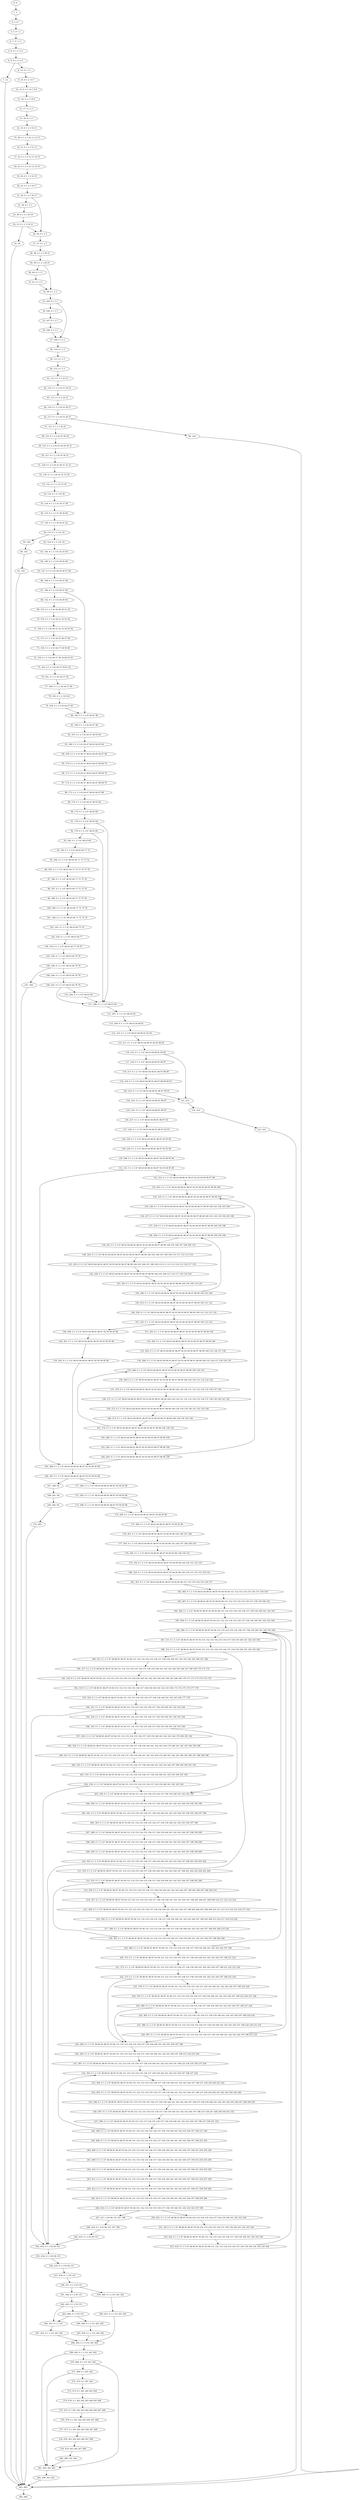 digraph G {
0[label="0, 0: "];
1[label="1, 1: "];
2[label="2, 2: 0 1 "];
3[label="3, 5: 0 1 2 "];
4[label="4, 7: 0 1 2 3 "];
5[label="5, 8: 0 1 2 3 4 5 "];
6[label="6, 9: 0 1 2 3 4 5 "];
7[label="7, 12: "];
8[label="8, 13: 0 1 2 3 "];
9[label="9, 14: 0 1 2 3 6 7 "];
10[label="10, 15: 0 1 2 3 6 7 8 9 "];
11[label="11, 16: 0 1 2 3 8 9 "];
12[label="12, 17: 0 1 2 3 "];
13[label="13, 18: 0 1 2 3 "];
14[label="14, 19: 0 1 2 3 10 11 "];
15[label="15, 20: 0 1 2 3 10 11 12 13 "];
16[label="16, 21: 0 1 2 3 12 13 "];
17[label="17, 22: 0 1 2 3 12 13 14 15 "];
18[label="18, 23: 0 1 2 3 12 13 14 15 "];
19[label="19, 24: 0 1 2 3 14 15 "];
20[label="20, 25: 0 1 2 3 16 17 "];
21[label="21, 26: 0 1 2 3 16 17 "];
22[label="22, 29: 0 1 2 3 "];
23[label="23, 30: 0 1 2 3 18 19 "];
24[label="24, 31: 0 1 2 3 18 19 "];
25[label="25, 34: "];
26[label="26, 36: 0 1 2 3 "];
27[label="27, 37: 0 1 2 3 "];
28[label="28, 38: 0 1 2 3 20 21 "];
29[label="29, 39: 0 1 2 3 20 21 "];
30[label="30, 40: 0 1 2 3 "];
31[label="31, 41: 0 1 2 3 "];
32[label="32, 48: 0 1 2 3 "];
33[label="33, 103: 0 1 2 3 "];
34[label="34, 106: 0 1 2 3 "];
35[label="35, 107: 0 1 2 3 "];
36[label="36, 108: 0 1 2 3 "];
37[label="37, 109: 0 1 2 3 "];
38[label="38, 110: 0 1 2 3 "];
39[label="39, 111: 0 1 2 3 "];
40[label="40, 112: 0 1 2 3 "];
41[label="41, 113: 0 1 2 3 22 23 "];
42[label="42, 114: 0 1 2 3 22 23 24 25 "];
43[label="43, 115: 0 1 2 3 24 25 "];
44[label="44, 116: 0 1 2 3 24 25 26 27 "];
45[label="45, 117: 0 1 2 3 24 25 26 27 "];
46[label="46, 120: "];
47[label="47, 121: 0 1 2 3 24 25 "];
48[label="48, 122: 0 1 2 3 24 25 28 29 "];
49[label="49, 123: 0 1 2 3 24 25 28 29 30 31 "];
50[label="50, 127: 0 1 2 3 24 25 30 31 "];
51[label="51, 129: 0 1 2 3 24 25 30 31 32 33 "];
52[label="52, 130: 0 1 2 3 24 25 32 33 34 "];
53[label="53, 131: 0 1 2 3 32 33 34 "];
54[label="54, 132: 0 1 2 3 35 36 "];
55[label="55, 134: 0 1 2 3 35 36 37 38 "];
56[label="56, 135: 0 1 2 3 37 38 39 40 "];
57[label="57, 136: 0 1 2 3 39 40 41 42 "];
58[label="58, 137: 0 1 2 3 41 42 "];
59[label="59, 140: "];
60[label="60, 141: "];
61[label="61, 142: "];
62[label="62, 143: 0 1 2 3 41 42 "];
63[label="63, 144: 0 1 2 3 41 42 43 44 "];
64[label="64, 146: 0 1 2 3 43 44 45 46 "];
65[label="65, 147: 0 1 2 3 43 44 45 46 47 48 "];
66[label="66, 148: 0 1 2 3 43 44 47 48 "];
67[label="67, 149: 0 1 2 3 43 44 47 48 "];
68[label="68, 152: 0 1 2 3 43 44 49 50 "];
69[label="69, 153: 0 1 2 3 43 44 49 50 51 52 "];
70[label="70, 155: 0 1 2 3 43 44 51 52 53 54 "];
71[label="71, 156: 0 1 2 3 43 44 51 52 53 54 55 56 "];
72[label="72, 157: 0 1 2 3 43 44 55 56 57 58 "];
73[label="73, 158: 0 1 2 3 43 44 57 58 59 60 "];
74[label="74, 159: 0 1 2 3 43 44 57 58 59 60 61 62 "];
75[label="75, 162: 0 1 2 3 43 44 57 58 61 62 "];
76[label="76, 161: 0 1 2 3 43 44 57 58 "];
77[label="77, 160: 0 1 2 3 43 44 57 58 "];
78[label="78, 163: 0 1 2 3 43 44 "];
79[label="79, 164: 0 1 2 3 43 44 47 48 "];
80[label="80, 165: 0 1 2 3 43 44 47 48 "];
81[label="81, 166: 0 1 2 3 43 44 47 48 "];
82[label="82, 167: 0 1 2 3 43 44 47 48 63 64 "];
83[label="83, 168: 0 1 2 3 43 44 47 48 63 64 65 66 "];
84[label="84, 169: 0 1 2 3 43 44 47 48 63 64 65 66 67 68 "];
85[label="85, 170: 0 1 2 3 43 44 47 48 63 64 67 68 69 70 "];
86[label="86, 171: 0 1 2 3 43 44 47 48 63 64 67 68 69 70 "];
87[label="87, 172: 0 1 2 3 43 44 47 48 63 64 67 68 69 70 "];
88[label="88, 173: 0 1 2 3 43 44 47 48 63 64 67 68 "];
89[label="89, 174: 0 1 2 3 43 44 47 48 63 64 "];
90[label="90, 175: 0 1 2 3 47 48 63 64 "];
91[label="91, 176: 0 1 2 3 47 48 63 64 "];
92[label="92, 179: 0 1 2 3 47 48 63 64 "];
93[label="93, 182: 0 1 2 3 47 48 63 64 "];
94[label="94, 183: 0 1 2 3 47 48 63 64 71 72 "];
95[label="95, 184: 0 1 2 3 47 48 63 64 71 72 73 74 "];
96[label="96, 185: 0 1 2 3 47 48 63 64 71 72 73 74 75 76 "];
97[label="97, 186: 0 1 2 3 47 48 63 64 71 72 75 76 "];
98[label="98, 187: 0 1 2 3 47 48 63 64 71 72 75 76 "];
99[label="99, 188: 0 1 2 3 47 48 63 64 71 72 75 76 "];
100[label="100, 189: 0 1 2 3 47 48 63 64 71 72 75 76 "];
101[label="101, 190: 0 1 2 3 47 48 63 64 71 72 75 76 "];
102[label="102, 191: 0 1 2 3 47 48 63 64 75 76 "];
103[label="103, 192: 0 1 2 3 47 48 63 64 77 "];
104[label="104, 193: 0 1 2 3 47 48 63 64 77 78 79 "];
105[label="105, 195: 0 1 2 3 47 48 63 64 78 79 "];
106[label="106, 196: 0 1 2 3 47 48 63 64 78 79 "];
107[label="107, 199: "];
108[label="108, 200: 0 1 2 3 47 48 63 64 78 79 "];
109[label="109, 201: 0 1 2 3 47 48 63 64 78 79 "];
110[label="110, 204: 0 1 2 3 47 48 63 64 "];
111[label="111, 206: 0 1 2 3 47 48 63 64 "];
112[label="112, 207: 0 1 2 3 47 48 63 64 "];
113[label="113, 209: 0 1 2 3 47 48 63 64 80 81 "];
114[label="114, 210: 0 1 2 3 47 48 63 64 80 81 82 83 "];
115[label="115, 211: 0 1 2 3 47 48 63 64 80 81 82 83 84 85 "];
116[label="116, 212: 0 1 2 3 47 48 63 64 80 81 84 85 "];
117[label="117, 216: 0 1 2 3 47 48 63 64 80 81 86 87 "];
118[label="118, 217: 0 1 2 3 47 48 63 64 80 81 86 87 88 89 "];
119[label="119, 218: 0 1 2 3 47 48 63 64 80 81 86 87 88 89 90 91 "];
120[label="120, 219: 0 1 2 3 47 48 63 64 80 81 86 87 90 91 "];
121[label="121, 221: "];
122[label="122, 222: "];
123[label="123, 223: "];
124[label="124, 224: 0 1 2 3 47 48 63 64 80 81 86 87 "];
125[label="125, 225: 0 1 2 3 47 48 63 64 80 81 86 87 "];
126[label="126, 227: 0 1 2 3 47 48 63 64 80 81 86 87 92 "];
127[label="127, 228: 0 1 2 3 47 48 63 64 80 81 86 87 92 93 "];
128[label="128, 229: 0 1 2 3 47 48 63 64 80 81 86 87 92 93 94 "];
129[label="129, 230: 0 1 2 3 47 48 63 64 80 81 86 87 92 93 94 "];
130[label="130, 506: 0 1 2 3 47 48 63 64 80 81 86 87 92 93 94 95 96 "];
131[label="131, 231: 0 1 2 3 47 48 63 64 80 81 86 87 92 93 94 95 96 "];
132[label="132, 252: 0 1 2 3 47 48 63 64 80 81 86 87 92 93 94 95 96 97 98 "];
133[label="133, 503: 0 1 2 3 47 48 63 64 80 81 86 87 92 93 94 95 96 97 98 99 100 "];
134[label="134, 235: 0 1 2 3 47 48 63 64 80 81 86 87 92 93 94 95 96 97 98 99 100 "];
135[label="135, 236: 0 1 2 3 47 48 63 64 80 81 86 87 92 93 94 95 96 97 98 99 100 101 102 103 104 "];
136[label="136, 237: 0 1 2 3 47 48 63 64 80 81 86 87 92 93 94 95 96 97 98 99 100 101 102 103 104 105 106 "];
137[label="137, 239: 0 1 2 3 47 48 63 64 80 81 86 87 92 93 94 95 96 97 98 99 100 105 106 "];
138[label="138, 240: 0 1 2 3 47 48 63 64 80 81 86 87 92 93 94 95 96 97 98 99 100 105 106 "];
139[label="139, 241: 0 1 2 3 47 48 63 64 80 81 86 87 92 93 94 95 96 97 98 99 100 105 106 107 108 109 110 "];
140[label="140, 242: 0 1 2 3 47 48 63 64 80 81 86 87 92 93 94 95 96 97 98 99 100 105 106 107 108 109 110 111 112 113 114 "];
141[label="141, 243: 0 1 2 3 47 48 63 64 80 81 86 87 92 93 94 95 96 97 98 99 100 105 106 107 108 109 110 111 112 113 114 115 116 117 118 "];
142[label="142, 244: 0 1 2 3 47 48 63 64 80 81 86 87 92 93 94 95 96 97 98 99 100 105 106 115 116 117 118 119 120 "];
143[label="143, 245: 0 1 2 3 47 48 63 64 80 81 86 87 92 93 94 95 96 97 98 99 100 105 106 119 120 "];
144[label="144, 246: 0 1 2 3 47 48 63 64 80 81 86 87 92 93 94 95 96 97 98 99 100 105 106 "];
145[label="145, 253: 0 1 2 3 47 48 63 64 80 81 86 87 92 93 94 95 96 97 98 99 100 121 122 "];
146[label="146, 254: 0 1 2 3 47 48 63 64 80 81 86 87 92 93 94 95 96 97 98 99 100 121 122 123 124 "];
147[label="147, 255: 0 1 2 3 47 48 63 64 80 81 86 87 92 93 94 95 96 97 98 99 100 123 124 "];
148[label="148, 260: 0 1 2 3 47 48 63 64 80 81 86 87 92 93 94 95 96 "];
149[label="149, 261: 0 1 2 3 47 48 63 64 80 81 86 87 92 93 94 95 96 "];
150[label="150, 262: 0 1 2 3 47 48 63 64 80 81 86 87 92 93 94 95 96 "];
151[label="151, 263: 0 1 2 3 47 48 63 64 80 81 86 87 92 93 94 95 96 97 98 99 100 "];
152[label="152, 264: 0 1 2 3 47 48 63 64 80 81 86 87 92 93 94 95 96 97 98 99 100 "];
153[label="153, 265: 0 1 2 3 47 48 63 64 80 81 86 87 92 93 94 95 96 97 98 99 100 125 126 127 128 "];
154[label="154, 266: 0 1 2 3 47 48 63 64 80 81 86 87 92 93 94 95 96 97 98 99 100 125 126 127 128 129 130 "];
155[label="155, 268: 0 1 2 3 47 48 63 64 80 81 86 87 92 93 94 95 96 97 98 99 100 129 130 "];
156[label="156, 269: 0 1 2 3 47 48 63 64 80 81 86 87 92 93 94 95 96 97 98 99 100 129 130 131 132 133 134 "];
157[label="157, 270: 0 1 2 3 47 48 63 64 80 81 86 87 92 93 94 95 96 97 98 99 100 129 130 131 132 133 134 135 136 137 138 "];
158[label="158, 271: 0 1 2 3 47 48 63 64 80 81 86 87 92 93 94 95 96 97 98 99 100 129 130 131 132 133 134 135 136 137 138 139 140 141 142 "];
159[label="159, 272: 0 1 2 3 47 48 63 64 80 81 86 87 92 93 94 95 96 97 98 99 100 129 130 139 140 141 142 143 144 "];
160[label="160, 273: 0 1 2 3 47 48 63 64 80 81 86 87 92 93 94 95 96 97 98 99 100 129 130 143 144 "];
161[label="161, 274: 0 1 2 3 47 48 63 64 80 81 86 87 92 93 94 95 96 97 98 99 100 129 130 "];
162[label="162, 280: 0 1 2 3 47 48 63 64 80 81 86 87 92 93 94 95 96 97 98 99 100 "];
163[label="163, 282: 0 1 2 3 47 48 63 64 80 81 86 87 92 93 94 95 96 97 98 99 100 "];
164[label="164, 283: 0 1 2 3 47 48 63 64 80 81 86 87 92 93 94 95 96 97 98 99 100 "];
165[label="165, 286: 0 1 2 3 47 48 63 64 80 81 86 87 92 93 94 95 96 "];
166[label="166, 287: 0 1 2 3 47 48 63 64 80 81 86 87 92 93 94 95 96 "];
167[label="167, 290: 94 "];
168[label="168, 291: 94 "];
169[label="169, 292: 94 "];
170[label="170, 293: "];
171[label="171, 294: 0 1 2 3 47 48 63 64 80 81 86 87 93 94 95 96 "];
172[label="172, 295: 0 1 2 3 47 48 63 64 80 81 86 87 93 94 95 96 "];
173[label="173, 298: 0 1 2 3 47 48 63 64 80 81 86 87 93 94 95 96 "];
174[label="174, 299: 0 1 2 3 47 48 63 64 80 81 86 87 93 94 95 96 "];
175[label="175, 300: 0 1 2 3 47 48 63 64 80 81 86 87 93 94 95 96 "];
176[label="176, 301: 0 1 2 3 47 48 63 64 80 81 86 87 93 94 95 96 145 146 147 148 "];
177[label="177, 302: 0 1 2 3 47 48 63 64 80 81 86 87 93 94 95 96 145 146 147 148 149 150 "];
178[label="178, 305: 0 1 2 3 47 48 63 64 80 81 86 87 93 94 95 96 149 150 151 "];
179[label="179, 316: 0 1 2 3 47 48 63 64 80 81 86 87 93 94 95 96 149 150 151 152 153 "];
180[label="180, 329: 0 1 2 3 47 48 63 64 80 81 86 87 93 94 95 96 149 150 151 152 153 154 155 "];
181[label="181, 347: 0 1 2 3 47 48 63 64 80 81 86 87 93 94 95 96 151 152 153 154 155 156 157 "];
182[label="182, 405: 0 1 2 3 47 48 63 64 80 81 86 87 93 94 95 96 151 152 153 154 155 156 157 158 159 "];
183[label="183, 407: 0 1 2 3 47 48 80 81 86 87 93 94 95 96 151 152 153 154 155 156 157 158 159 160 161 "];
184[label="184, 384: 0 1 2 3 47 48 80 81 86 87 93 94 95 96 151 152 153 154 155 156 157 158 159 160 161 162 163 "];
185[label="185, 504: 0 1 2 3 47 48 80 81 86 87 93 94 151 152 153 154 155 156 157 158 159 160 161 162 163 164 "];
186[label="186, 306: 0 1 2 3 47 48 80 81 86 87 93 94 151 152 153 154 155 156 157 158 159 160 161 162 163 164 "];
187[label="187, 311: 0 1 2 3 47 48 80 81 86 87 93 94 151 152 153 154 155 156 157 158 159 160 161 162 163 164 "];
188[label="188, 312: 0 1 2 3 47 48 80 81 86 87 93 94 151 152 153 154 155 156 157 158 159 160 161 162 163 164 "];
189[label="189, 315: 0 1 2 3 47 48 80 81 86 87 93 94 151 152 153 154 155 156 157 158 159 160 161 162 163 164 165 166 167 168 "];
190[label="190, 317: 0 1 2 3 47 48 80 81 86 87 93 94 151 152 153 154 155 156 157 158 159 160 161 162 163 164 165 166 167 168 169 170 171 172 "];
191[label="191, 318: 0 1 2 3 47 48 80 81 86 87 93 94 151 152 153 154 155 156 157 158 159 160 161 162 163 164 165 166 167 168 169 170 171 172 173 174 175 176 "];
192[label="192, 319: 0 1 2 3 47 48 80 81 86 87 93 94 151 152 153 154 155 156 157 158 159 160 161 162 163 164 173 174 175 176 177 178 "];
193[label="193, 320: 0 1 2 3 47 48 80 81 86 87 93 94 151 152 153 154 155 156 157 158 159 160 161 162 163 164 177 178 "];
194[label="194, 321: 0 1 2 3 47 48 80 81 86 87 93 94 151 152 153 154 155 156 157 158 159 160 161 162 163 164 "];
195[label="195, 324: 0 1 2 3 47 48 80 81 86 87 93 94 151 152 153 154 155 156 157 158 159 160 161 162 163 164 "];
196[label="196, 325: 0 1 2 3 47 48 80 81 86 87 93 94 151 152 153 154 155 156 157 158 159 160 161 162 163 164 "];
197[label="197, 328: 0 1 2 3 47 48 80 81 86 87 93 94 151 152 153 154 155 156 157 158 159 160 161 162 163 164 179 180 181 182 "];
198[label="198, 330: 0 1 2 3 47 48 80 81 86 87 93 94 151 152 153 154 155 156 157 158 159 160 161 162 163 164 179 180 181 182 183 184 185 186 "];
199[label="199, 331: 0 1 2 3 47 48 80 81 86 87 93 94 151 152 153 154 155 156 157 158 159 160 161 162 163 164 179 180 181 182 183 184 185 186 187 188 189 190 "];
200[label="200, 332: 0 1 2 3 47 48 80 81 86 87 93 94 151 152 153 154 155 156 157 158 159 160 161 162 163 164 187 188 189 190 191 192 "];
201[label="201, 333: 0 1 2 3 47 48 80 81 86 87 93 94 151 152 153 154 155 156 157 158 159 160 161 162 163 164 191 192 "];
202[label="202, 334: 0 1 2 3 47 48 80 81 86 87 93 94 151 152 153 154 155 156 157 158 159 160 161 162 163 164 "];
203[label="203, 338: 0 1 2 3 47 48 80 81 86 87 93 94 151 152 153 154 155 156 157 158 159 160 161 162 163 164 "];
204[label="204, 340: 0 1 2 3 47 48 80 81 86 87 93 94 151 152 153 154 155 156 157 158 159 160 161 162 163 164 193 194 195 196 "];
205[label="205, 341: 0 1 2 3 47 48 80 81 86 87 93 94 151 152 153 154 155 156 157 158 159 160 161 162 163 164 193 194 195 196 197 198 "];
206[label="206, 343: 0 1 2 3 47 48 80 81 86 87 93 94 151 152 153 154 155 156 157 158 159 160 161 162 163 164 197 198 "];
207[label="207, 348: 0 1 2 3 47 48 80 81 86 87 93 94 151 152 153 154 155 156 157 158 159 160 161 162 163 164 197 198 199 200 "];
208[label="208, 349: 0 1 2 3 47 48 80 81 86 87 93 94 151 152 153 154 155 156 157 158 159 160 161 162 163 164 197 198 199 200 "];
209[label="209, 350: 0 1 2 3 47 48 80 81 86 87 93 94 151 152 153 154 155 156 157 158 159 160 161 162 163 164 197 198 199 200 "];
210[label="210, 352: 0 1 2 3 47 48 80 81 86 87 93 94 151 152 153 154 155 156 157 158 159 160 161 162 163 164 197 198 201 202 203 204 "];
211[label="211, 353: 0 1 2 3 47 48 80 81 86 87 93 94 151 152 153 154 155 156 157 158 159 160 161 162 163 164 197 198 201 202 203 204 205 206 "];
212[label="212, 355: 0 1 2 3 47 48 80 81 86 87 93 94 151 152 153 154 155 156 157 158 159 160 161 162 163 164 197 198 205 206 "];
213[label="213, 356: 0 1 2 3 47 48 80 81 86 87 93 94 151 152 153 154 155 156 157 158 159 160 161 162 163 164 197 198 205 206 207 208 209 210 "];
214[label="214, 357: 0 1 2 3 47 48 80 81 86 87 93 94 151 152 153 154 155 156 157 158 159 160 161 162 163 164 197 198 205 206 207 208 209 210 211 212 213 214 "];
215[label="215, 358: 0 1 2 3 47 48 80 81 86 87 93 94 151 152 153 154 155 156 157 158 159 160 161 162 163 164 197 198 205 206 207 208 209 210 211 212 213 214 215 216 217 218 "];
216[label="216, 359: 0 1 2 3 47 48 80 81 86 87 93 94 151 152 153 154 155 156 157 158 159 160 161 162 163 164 197 198 205 206 215 216 217 218 219 220 "];
217[label="217, 360: 0 1 2 3 47 48 80 81 86 87 93 94 151 152 153 154 155 156 157 158 159 160 161 162 163 164 197 198 205 206 219 220 "];
218[label="218, 361: 0 1 2 3 47 48 80 81 86 87 93 94 151 152 153 154 155 156 157 158 159 160 161 162 163 164 197 198 205 206 "];
219[label="219, 366: 0 1 2 3 47 48 80 81 86 87 93 94 151 152 153 154 155 156 157 158 159 160 161 162 163 164 197 198 "];
220[label="220, 371: 0 1 2 3 47 48 80 81 86 87 93 94 151 152 153 154 155 156 157 158 159 160 161 162 163 164 197 198 221 222 "];
221[label="221, 372: 0 1 2 3 47 48 80 81 86 87 93 94 151 152 153 154 155 156 157 158 159 160 161 162 163 164 197 198 221 222 223 224 "];
222[label="222, 373: 0 1 2 3 47 48 80 81 86 87 93 94 151 152 153 154 155 156 157 158 159 160 161 162 163 164 197 198 223 224 "];
223[label="223, 378: 0 1 2 3 47 48 80 81 86 87 93 94 151 152 153 154 155 156 157 158 159 160 161 162 163 164 197 198 225 226 "];
224[label="224, 379: 0 1 2 3 47 48 80 81 86 87 93 94 151 152 153 154 155 156 157 158 159 160 161 162 163 164 197 198 225 226 227 228 "];
225[label="225, 380: 0 1 2 3 47 48 80 81 86 87 93 94 151 152 153 154 155 156 157 158 159 160 161 162 163 164 197 198 227 228 "];
226[label="226, 385: 0 1 2 3 47 48 80 81 86 87 93 94 151 152 153 154 155 156 157 158 159 160 161 162 163 164 197 198 229 230 "];
227[label="227, 386: 0 1 2 3 47 48 80 81 86 87 93 94 151 152 153 154 155 156 157 158 159 160 161 162 163 164 197 198 229 230 231 232 "];
228[label="228, 387: 0 1 2 3 47 48 80 81 86 87 93 94 151 152 153 154 155 156 157 158 159 160 161 162 163 164 197 198 231 232 "];
229[label="229, 389: 0 1 2 3 47 48 80 81 86 87 93 94 151 152 153 154 155 156 157 158 159 160 161 162 163 164 197 198 "];
230[label="230, 390: 0 1 2 3 47 48 80 81 86 87 93 94 151 152 153 154 155 156 157 158 159 160 161 162 163 164 197 198 233 234 235 236 "];
231[label="231, 391: 0 1 2 3 47 48 80 81 86 87 93 94 151 152 153 154 155 156 157 158 159 160 161 162 163 164 197 198 233 234 235 236 237 238 "];
232[label="232, 393: 0 1 2 3 47 48 80 81 86 87 93 94 151 152 153 154 155 156 157 158 159 160 161 162 163 164 197 198 237 238 "];
233[label="233, 394: 0 1 2 3 47 48 80 81 86 87 93 94 151 152 153 154 155 156 157 158 159 160 161 162 163 164 197 198 237 238 239 240 241 242 "];
234[label="234, 395: 0 1 2 3 47 48 80 81 86 87 93 94 151 152 153 154 155 156 157 158 159 160 161 162 163 164 197 198 237 238 239 240 241 242 243 244 245 246 "];
235[label="235, 396: 0 1 2 3 47 48 80 81 86 87 93 94 151 152 153 154 155 156 157 158 159 160 161 162 163 164 197 198 237 238 239 240 241 242 243 244 245 246 247 248 249 250 "];
236[label="236, 397: 0 1 2 3 47 48 80 81 86 87 93 94 151 152 153 154 155 156 157 158 159 160 161 162 163 164 197 198 237 238 247 248 249 250 251 252 "];
237[label="237, 398: 0 1 2 3 47 48 80 81 86 87 93 94 151 152 153 154 155 156 157 158 159 160 161 162 163 164 197 198 237 238 251 252 "];
238[label="238, 399: 0 1 2 3 47 48 80 81 86 87 93 94 151 152 153 154 155 156 157 158 159 160 161 162 163 164 197 198 237 238 "];
239[label="239, 406: 0 1 2 3 47 48 80 81 86 87 93 94 151 152 153 154 155 156 157 158 159 160 161 162 163 164 197 198 253 254 "];
240[label="240, 408: 0 1 2 3 47 48 80 81 86 87 93 94 151 152 153 154 155 156 157 158 159 160 161 162 163 164 197 198 253 254 255 256 "];
241[label="241, 409: 0 1 2 3 47 48 80 81 86 87 93 94 151 152 153 154 155 156 157 158 159 160 161 162 163 164 197 198 253 254 255 256 "];
242[label="242, 410: 0 1 2 3 47 48 80 81 86 87 93 94 151 152 153 154 155 156 157 158 159 160 161 162 163 164 197 198 253 254 255 256 "];
243[label="243, 411: 0 1 2 3 47 48 80 81 86 87 93 94 151 152 153 154 155 156 157 158 159 160 161 162 163 164 197 198 253 254 257 258 "];
244[label="244, 412: 0 1 2 3 47 48 80 81 86 87 93 94 151 152 153 154 155 156 157 158 159 160 161 162 163 164 197 198 257 258 259 260 "];
245[label="245, 413: 0 1 2 3 47 48 80 81 86 87 93 94 151 152 153 154 155 156 157 158 159 160 161 162 163 164 197 198 259 260 "];
246[label="246, 414: 0 1 2 3 47 48 80 81 86 87 93 94 151 152 153 154 155 156 157 158 159 160 161 162 163 164 197 198 "];
247[label="247, 417: 2 93 94 151 197 198 "];
248[label="248, 418: 0 1 2 93 94 151 197 198 "];
249[label="249, 419: 0 1 2 93 94 151 "];
250[label="250, 421: 0 1 2 3 47 48 80 81 86 87 93 94 152 153 154 155 156 157 158 159 160 161 162 163 164 "];
251[label="251, 423: 0 1 2 3 47 48 80 81 86 87 93 94 152 153 154 155 156 157 158 159 160 161 162 163 164 "];
252[label="252, 424: 0 1 2 3 47 48 80 81 86 87 93 94 151 152 153 154 155 156 157 158 159 160 161 162 163 164 "];
253[label="253, 432: 0 1 2 3 47 48 80 81 86 87 93 94 151 152 153 154 155 156 157 158 159 160 161 162 163 164 "];
254[label="254, 433: 0 1 2 93 94 151 "];
255[label="255, 434: 0 1 2 93 94 151 "];
256[label="256, 435: 0 1 2 93 94 151 "];
257[label="257, 436: 0 1 2 93 151 "];
258[label="258, 437: 0 1 2 93 151 "];
259[label="259, 440: 0 1 2 151 261 262 "];
260[label="260, 441: 0 1 2 151 261 262 "];
261[label="261, 442: 0 1 2 93 151 "];
262[label="262, 443: 0 1 2 93 151 "];
263[label="263, 446: 0 1 2 93 151 "];
264[label="264, 449: 0 1 2 151 261 262 "];
265[label="265, 450: 0 1 2 151 261 262 "];
266[label="266, 451: 0 1 2 151 "];
267[label="267, 452: 0 1 2 151 261 262 "];
268[label="268, 462: 0 1 2 151 261 262 "];
269[label="269, 463: 0 1 2 151 261 262 "];
270[label="270, 466: 0 1 151 261 262 "];
271[label="271, 469: 0 1 261 262 "];
272[label="272, 472: 0 1 261 262 "];
273[label="273, 473: 0 1 261 262 263 264 "];
274[label="274, 474: 0 1 261 262 263 264 265 266 "];
275[label="275, 475: 0 1 261 262 263 264 265 266 267 268 "];
276[label="276, 476: 0 1 261 262 263 264 267 268 "];
277[label="277, 477: 0 1 261 262 263 264 267 268 "];
278[label="278, 478: 261 262 263 264 267 268 "];
279[label="279, 479: 261 262 267 268 "];
280[label="280, 480: 261 262 "];
281[label="281, 493: 261 262 "];
282[label="282, 494: 261 262 "];
283[label="283, 495: "];
284[label="284, 496: "];
0->1 ;
1->2 ;
2->3 ;
3->4 ;
4->5 ;
5->6 ;
6->7 ;
6->8 ;
7->283 ;
8->9 ;
9->10 ;
10->11 ;
11->12 ;
12->13 ;
13->14 ;
14->15 ;
15->16 ;
16->17 ;
17->18 ;
18->19 ;
19->20 ;
20->21 ;
21->22 ;
21->26 ;
22->23 ;
23->24 ;
24->25 ;
24->26 ;
25->283 ;
26->27 ;
27->28 ;
28->29 ;
29->30 ;
29->32 ;
30->31 ;
31->32 ;
32->33 ;
33->34 ;
33->37 ;
34->35 ;
35->36 ;
36->37 ;
37->38 ;
38->39 ;
39->40 ;
40->41 ;
41->42 ;
42->43 ;
43->44 ;
44->45 ;
45->46 ;
45->47 ;
46->283 ;
47->48 ;
48->49 ;
49->50 ;
50->51 ;
51->52 ;
52->53 ;
53->54 ;
54->55 ;
55->56 ;
56->57 ;
57->58 ;
58->59 ;
58->62 ;
59->60 ;
60->61 ;
61->283 ;
62->63 ;
63->64 ;
64->65 ;
65->66 ;
66->67 ;
67->68 ;
67->80 ;
68->69 ;
69->70 ;
70->71 ;
71->72 ;
72->73 ;
73->74 ;
74->75 ;
75->76 ;
76->77 ;
77->78 ;
78->79 ;
79->80 ;
80->81 ;
81->82 ;
82->83 ;
83->84 ;
84->85 ;
85->86 ;
86->87 ;
87->88 ;
88->89 ;
89->90 ;
90->91 ;
91->92 ;
91->111 ;
92->93 ;
92->111 ;
93->94 ;
94->95 ;
95->96 ;
96->97 ;
97->98 ;
98->99 ;
99->100 ;
100->101 ;
101->102 ;
102->103 ;
103->104 ;
104->105 ;
105->106 ;
106->107 ;
106->108 ;
107->283 ;
108->109 ;
109->110 ;
109->111 ;
110->111 ;
111->112 ;
112->113 ;
113->114 ;
114->115 ;
115->116 ;
116->117 ;
116->121 ;
117->118 ;
118->119 ;
119->120 ;
120->121 ;
120->124 ;
121->122 ;
122->123 ;
123->283 ;
124->125 ;
125->126 ;
126->127 ;
127->128 ;
128->129 ;
129->130 ;
130->131 ;
131->132 ;
131->165 ;
132->133 ;
133->134 ;
134->135 ;
135->136 ;
136->137 ;
137->138 ;
138->139 ;
139->140 ;
140->141 ;
141->142 ;
142->143 ;
143->144 ;
144->145 ;
144->138 ;
145->146 ;
146->147 ;
147->148 ;
147->151 ;
148->149 ;
149->150 ;
150->165 ;
151->152 ;
152->153 ;
153->154 ;
154->155 ;
155->156 ;
156->157 ;
157->158 ;
158->159 ;
159->160 ;
160->161 ;
161->162 ;
161->155 ;
162->163 ;
163->164 ;
164->165 ;
164->134 ;
165->166 ;
166->167 ;
166->171 ;
167->168 ;
168->169 ;
169->170 ;
170->283 ;
171->172 ;
172->173 ;
172->174 ;
173->174 ;
174->175 ;
175->176 ;
176->177 ;
177->178 ;
178->179 ;
179->180 ;
180->181 ;
181->182 ;
182->183 ;
183->184 ;
184->185 ;
185->186 ;
186->187 ;
187->188 ;
188->189 ;
188->254 ;
189->190 ;
190->191 ;
191->192 ;
192->193 ;
193->194 ;
194->195 ;
194->254 ;
195->196 ;
196->197 ;
196->203 ;
197->198 ;
198->199 ;
199->200 ;
200->201 ;
201->202 ;
202->203 ;
202->254 ;
203->204 ;
204->205 ;
205->206 ;
206->207 ;
207->208 ;
208->209 ;
209->210 ;
210->211 ;
211->212 ;
212->213 ;
213->214 ;
214->215 ;
215->216 ;
216->217 ;
217->218 ;
218->219 ;
218->212 ;
219->220 ;
219->186 ;
220->221 ;
221->222 ;
222->223 ;
222->229 ;
223->224 ;
224->225 ;
225->226 ;
225->229 ;
226->227 ;
227->228 ;
228->229 ;
228->186 ;
229->230 ;
230->231 ;
231->232 ;
232->233 ;
233->234 ;
234->235 ;
235->236 ;
236->237 ;
237->238 ;
238->239 ;
238->232 ;
239->240 ;
240->241 ;
241->242 ;
242->243 ;
243->244 ;
244->245 ;
245->246 ;
246->247 ;
246->250 ;
247->248 ;
248->249 ;
249->254 ;
250->251 ;
251->252 ;
252->253 ;
253->186 ;
254->255 ;
255->256 ;
256->257 ;
257->258 ;
258->259 ;
258->261 ;
259->260 ;
260->268 ;
261->262 ;
262->263 ;
262->266 ;
263->264 ;
263->266 ;
264->265 ;
265->268 ;
266->267 ;
267->268 ;
268->269 ;
269->270 ;
269->281 ;
270->271 ;
270->281 ;
271->272 ;
271->281 ;
272->273 ;
273->274 ;
274->275 ;
275->276 ;
276->277 ;
277->278 ;
278->279 ;
279->280 ;
280->281 ;
281->282 ;
282->283 ;
283->284 ;
}
